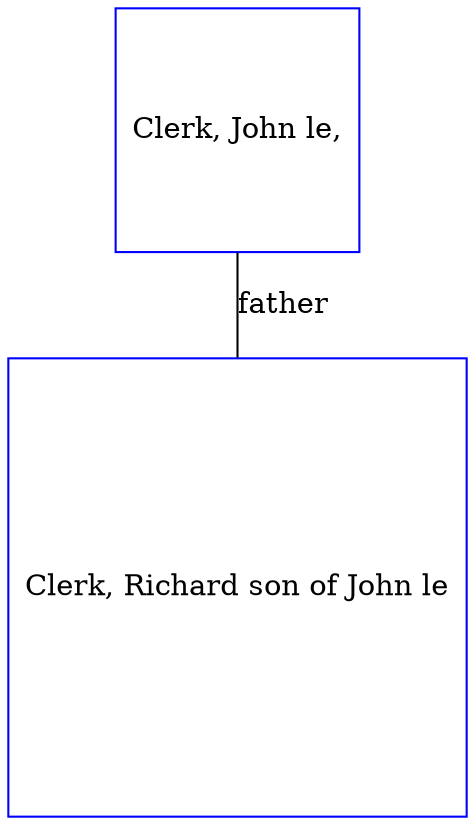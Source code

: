 digraph D {
    edge [dir=none];    node [shape=box];    "009609"   [label="Clerk, John le,", shape=box, regular=1, color="blue"] ;
"009608"   [label="Clerk, Richard son of John le", shape=box, regular=1, color="blue"] ;
009609->009608 [label="father",arrowsize=0.0]; 
}